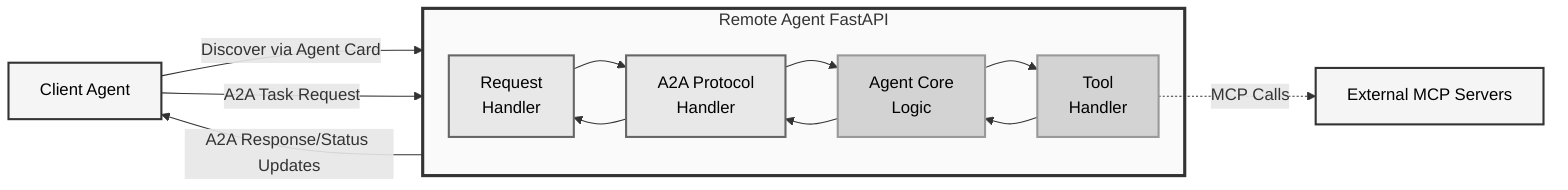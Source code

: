 graph LR
    %% External entities
    ClientAgent[Client Agent]
    ExternalMCPServers[External MCP Servers]

    %% Main flow - Left to Right
    ClientAgent -->|"Discover via Agent Card"| RemoteAgent
    ClientAgent -->|"A2A Task Request"| RemoteAgent

    subgraph RemoteAgent["Remote Agent FastAPI"]
        direction LR
        RA1[Request<br/>Handler] --> RA2[A2A Protocol<br/>Handler]
        RA2 --> RA3[Agent Core<br/>Logic]
        RA3 --> RA4[Tool<br/>Handler]
        RA4 --> RA3
        RA3 --> RA2
        RA2 --> RA1
    end

    RemoteAgent -->|"A2A Response/Status Updates"| ClientAgent
    RA4 -.->|"MCP Calls"| ExternalMCPServers

    %% Styling
    classDef clientStyle fill:#f5f5f5,stroke:#333,stroke-width:2px,color:#000,font-size:16px
    classDef serverStyle fill:#e8e8e8,stroke:#666,stroke-width:2px,color:#000,font-size:16px
    classDef internalStyle fill:#d3d3d3,stroke:#999,stroke-width:2px,color:#000,font-size:16px

    class ClientAgent,ExternalMCPServers clientStyle
    class RA1,RA2 serverStyle
    class RA3,RA4 internalStyle
    
    style RemoteAgent fill:#fafafa,stroke:#333,stroke-width:3px